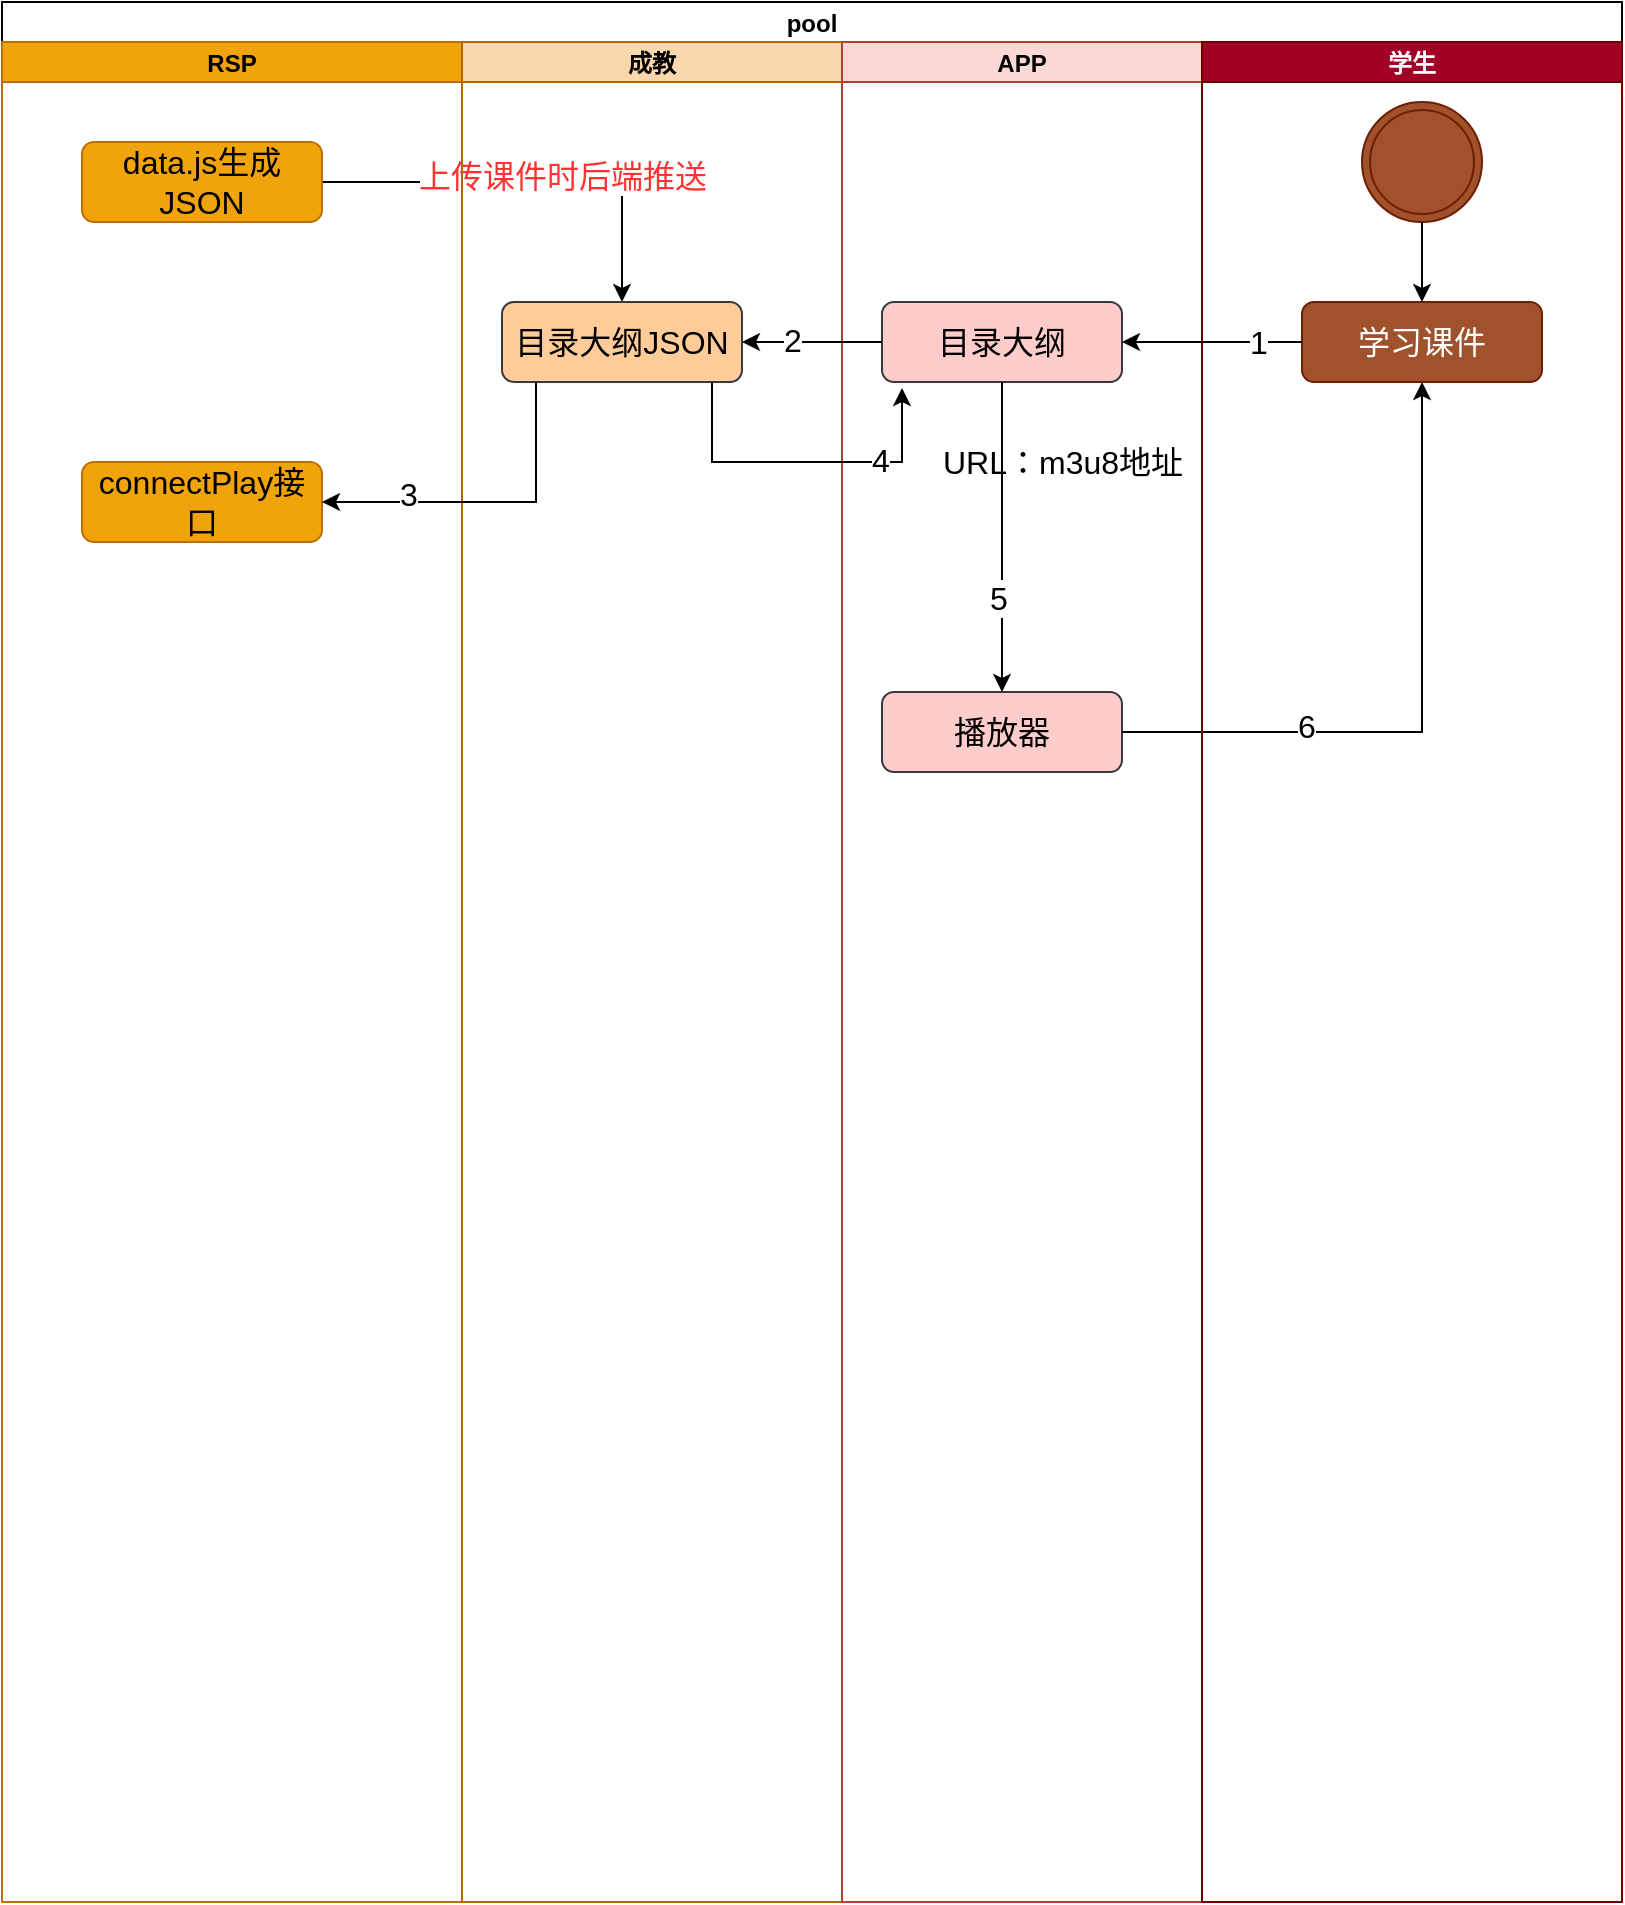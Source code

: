 <mxfile version="17.4.2" type="github" pages="2">
  <diagram id="uru9vWaJZVy2WStaJyd-" name="中心化前">
    <mxGraphModel dx="1182" dy="732" grid="1" gridSize="10" guides="1" tooltips="1" connect="1" arrows="1" fold="1" page="1" pageScale="1" pageWidth="850" pageHeight="1100" math="0" shadow="0">
      <root>
        <mxCell id="0" />
        <mxCell id="1" parent="0" />
        <mxCell id="kRNR0OF8YTdY22zpzSEZ-10" value="pool" style="swimlane;childLayout=stackLayout;resizeParent=1;resizeParentMax=0;startSize=20;" parent="1" vertex="1">
          <mxGeometry x="90" y="130" width="810" height="950" as="geometry" />
        </mxCell>
        <mxCell id="kRNR0OF8YTdY22zpzSEZ-11" value="RSP" style="swimlane;startSize=20;fillColor=#f0a30a;fontColor=#000000;strokeColor=#BD7000;" parent="kRNR0OF8YTdY22zpzSEZ-10" vertex="1">
          <mxGeometry y="20" width="230" height="930" as="geometry" />
        </mxCell>
        <mxCell id="kRNR0OF8YTdY22zpzSEZ-32" value="connectPlay接口" style="rounded=1;whiteSpace=wrap;html=1;fontSize=16;fillColor=#f0a30a;fontColor=#000000;strokeColor=#BD7000;" parent="kRNR0OF8YTdY22zpzSEZ-11" vertex="1">
          <mxGeometry x="40" y="210" width="120" height="40" as="geometry" />
        </mxCell>
        <mxCell id="O9fULcuAvFOEzsl4sqG0-2" value="" style="endArrow=classic;html=1;rounded=0;fontSize=16;fontColor=#FF3333;entryX=0.5;entryY=0;entryDx=0;entryDy=0;" edge="1" parent="kRNR0OF8YTdY22zpzSEZ-11" target="kRNR0OF8YTdY22zpzSEZ-24">
          <mxGeometry width="50" height="50" relative="1" as="geometry">
            <mxPoint x="160" y="70" as="sourcePoint" />
            <mxPoint x="210" y="20" as="targetPoint" />
            <Array as="points">
              <mxPoint x="310" y="70" />
            </Array>
          </mxGeometry>
        </mxCell>
        <mxCell id="KUBY9VWFVFdGw8IkFwU1-2" value="上传课件时后端推送" style="edgeLabel;html=1;align=center;verticalAlign=middle;resizable=0;points=[];fontSize=16;fontColor=#FF3333;" vertex="1" connectable="0" parent="O9fULcuAvFOEzsl4sqG0-2">
          <mxGeometry x="0.143" y="3" relative="1" as="geometry">
            <mxPoint as="offset" />
          </mxGeometry>
        </mxCell>
        <mxCell id="kRNR0OF8YTdY22zpzSEZ-12" value="成教" style="swimlane;startSize=20;fillColor=#fad7ac;strokeColor=#b46504;" parent="kRNR0OF8YTdY22zpzSEZ-10" vertex="1">
          <mxGeometry x="230" y="20" width="190" height="930" as="geometry" />
        </mxCell>
        <mxCell id="kRNR0OF8YTdY22zpzSEZ-24" value="目录大纲JSON" style="rounded=1;whiteSpace=wrap;html=1;fontSize=16;fillColor=#ffcc99;strokeColor=#36393d;" parent="kRNR0OF8YTdY22zpzSEZ-12" vertex="1">
          <mxGeometry x="20" y="130" width="120" height="40" as="geometry" />
        </mxCell>
        <mxCell id="kRNR0OF8YTdY22zpzSEZ-13" value="APP" style="swimlane;startSize=20;fillColor=#fad9d5;strokeColor=#ae4132;" parent="kRNR0OF8YTdY22zpzSEZ-10" vertex="1">
          <mxGeometry x="420" y="20" width="180" height="930" as="geometry">
            <mxRectangle x="230" y="20" width="30" height="680" as="alternateBounds" />
          </mxGeometry>
        </mxCell>
        <mxCell id="kRNR0OF8YTdY22zpzSEZ-22" value="目录大纲" style="rounded=1;whiteSpace=wrap;html=1;fontSize=16;fillColor=#ffcccc;strokeColor=#36393d;" parent="kRNR0OF8YTdY22zpzSEZ-13" vertex="1">
          <mxGeometry x="20" y="130" width="120" height="40" as="geometry" />
        </mxCell>
        <mxCell id="kRNR0OF8YTdY22zpzSEZ-25" value="播放器" style="rounded=1;whiteSpace=wrap;html=1;fontSize=16;fillColor=#ffcccc;strokeColor=#36393d;" parent="kRNR0OF8YTdY22zpzSEZ-13" vertex="1">
          <mxGeometry x="20" y="325" width="120" height="40" as="geometry" />
        </mxCell>
        <mxCell id="kRNR0OF8YTdY22zpzSEZ-26" value="" style="endArrow=classic;html=1;rounded=0;fontSize=16;entryX=0.5;entryY=0;entryDx=0;entryDy=0;" parent="kRNR0OF8YTdY22zpzSEZ-13" target="kRNR0OF8YTdY22zpzSEZ-25" edge="1">
          <mxGeometry width="50" height="50" relative="1" as="geometry">
            <mxPoint x="80" y="170" as="sourcePoint" />
            <mxPoint x="130" y="120" as="targetPoint" />
          </mxGeometry>
        </mxCell>
        <mxCell id="1svYh-Q59Pr18d9B5f4D-5" value="5" style="edgeLabel;html=1;align=center;verticalAlign=middle;resizable=0;points=[];fontSize=16;fontColor=#000000;" parent="kRNR0OF8YTdY22zpzSEZ-26" vertex="1" connectable="0">
          <mxGeometry x="0.394" y="-2" relative="1" as="geometry">
            <mxPoint as="offset" />
          </mxGeometry>
        </mxCell>
        <mxCell id="kRNR0OF8YTdY22zpzSEZ-27" value="URL：m3u8地址" style="text;html=1;align=center;verticalAlign=middle;resizable=0;points=[];autosize=1;strokeColor=none;fillColor=none;fontSize=16;" parent="kRNR0OF8YTdY22zpzSEZ-13" vertex="1">
          <mxGeometry x="40" y="200" width="140" height="20" as="geometry" />
        </mxCell>
        <mxCell id="kRNR0OF8YTdY22zpzSEZ-29" value="" style="endArrow=classic;html=1;rounded=0;fontSize=16;entryX=1;entryY=0.5;entryDx=0;entryDy=0;" parent="kRNR0OF8YTdY22zpzSEZ-13" target="kRNR0OF8YTdY22zpzSEZ-24" edge="1">
          <mxGeometry width="50" height="50" relative="1" as="geometry">
            <mxPoint x="20" y="150" as="sourcePoint" />
            <mxPoint x="70" y="100" as="targetPoint" />
          </mxGeometry>
        </mxCell>
        <mxCell id="1svYh-Q59Pr18d9B5f4D-2" value="2" style="edgeLabel;html=1;align=center;verticalAlign=middle;resizable=0;points=[];fontSize=16;fontColor=#000000;" parent="kRNR0OF8YTdY22zpzSEZ-29" vertex="1" connectable="0">
          <mxGeometry x="0.286" y="-1" relative="1" as="geometry">
            <mxPoint as="offset" />
          </mxGeometry>
        </mxCell>
        <mxCell id="kRNR0OF8YTdY22zpzSEZ-33" value="" style="endArrow=classic;html=1;rounded=0;fontSize=16;entryX=1;entryY=0.5;entryDx=0;entryDy=0;" parent="kRNR0OF8YTdY22zpzSEZ-10" target="kRNR0OF8YTdY22zpzSEZ-32" edge="1">
          <mxGeometry width="50" height="50" relative="1" as="geometry">
            <mxPoint x="267" y="190" as="sourcePoint" />
            <mxPoint x="370" y="240" as="targetPoint" />
            <Array as="points">
              <mxPoint x="267" y="250" />
            </Array>
          </mxGeometry>
        </mxCell>
        <mxCell id="1svYh-Q59Pr18d9B5f4D-1" value="3" style="edgeLabel;html=1;align=center;verticalAlign=middle;resizable=0;points=[];fontSize=16;fontColor=#000000;" parent="kRNR0OF8YTdY22zpzSEZ-33" vertex="1" connectable="0">
          <mxGeometry x="0.485" y="-4" relative="1" as="geometry">
            <mxPoint as="offset" />
          </mxGeometry>
        </mxCell>
        <mxCell id="kRNR0OF8YTdY22zpzSEZ-31" value="" style="endArrow=classic;html=1;rounded=0;fontSize=16;entryX=0.5;entryY=1;entryDx=0;entryDy=0;exitX=1;exitY=0.5;exitDx=0;exitDy=0;" parent="kRNR0OF8YTdY22zpzSEZ-10" source="kRNR0OF8YTdY22zpzSEZ-25" target="kRNR0OF8YTdY22zpzSEZ-21" edge="1">
          <mxGeometry width="50" height="50" relative="1" as="geometry">
            <mxPoint x="530" y="190" as="sourcePoint" />
            <mxPoint x="580" y="140" as="targetPoint" />
            <Array as="points">
              <mxPoint x="710" y="365" />
              <mxPoint x="710" y="210" />
            </Array>
          </mxGeometry>
        </mxCell>
        <mxCell id="1svYh-Q59Pr18d9B5f4D-4" value="6" style="edgeLabel;html=1;align=center;verticalAlign=middle;resizable=0;points=[];fontSize=16;fontColor=#000000;" parent="kRNR0OF8YTdY22zpzSEZ-31" vertex="1" connectable="0">
          <mxGeometry x="-0.434" y="3" relative="1" as="geometry">
            <mxPoint as="offset" />
          </mxGeometry>
        </mxCell>
        <mxCell id="kRNR0OF8YTdY22zpzSEZ-19" value="学生" style="swimlane;startSize=20;fillColor=#a20025;fontColor=#ffffff;strokeColor=#6F0000;" parent="kRNR0OF8YTdY22zpzSEZ-10" vertex="1">
          <mxGeometry x="600" y="20" width="210" height="930" as="geometry" />
        </mxCell>
        <mxCell id="kRNR0OF8YTdY22zpzSEZ-21" value="学习课件" style="rounded=1;whiteSpace=wrap;html=1;fontSize=16;fillColor=#a0522d;fontColor=#ffffff;strokeColor=#6D1F00;" parent="kRNR0OF8YTdY22zpzSEZ-19" vertex="1">
          <mxGeometry x="50" y="130" width="120" height="40" as="geometry" />
        </mxCell>
        <mxCell id="kRNR0OF8YTdY22zpzSEZ-23" value="" style="endArrow=classic;html=1;rounded=0;entryX=1;entryY=0.5;entryDx=0;entryDy=0;" parent="kRNR0OF8YTdY22zpzSEZ-19" target="kRNR0OF8YTdY22zpzSEZ-22" edge="1">
          <mxGeometry width="50" height="50" relative="1" as="geometry">
            <mxPoint x="50" y="150" as="sourcePoint" />
            <mxPoint x="100" y="100" as="targetPoint" />
          </mxGeometry>
        </mxCell>
        <mxCell id="1svYh-Q59Pr18d9B5f4D-3" value="1" style="edgeLabel;html=1;align=center;verticalAlign=middle;resizable=0;points=[];fontSize=16;fontColor=#000000;" parent="kRNR0OF8YTdY22zpzSEZ-23" vertex="1" connectable="0">
          <mxGeometry x="-0.511" relative="1" as="geometry">
            <mxPoint as="offset" />
          </mxGeometry>
        </mxCell>
        <mxCell id="sdYNH2YNu2w2Xoyuo1pE-1" value="" style="ellipse;shape=doubleEllipse;whiteSpace=wrap;html=1;aspect=fixed;fontSize=16;fillColor=#a0522d;fontColor=#ffffff;strokeColor=#6D1F00;" vertex="1" parent="kRNR0OF8YTdY22zpzSEZ-19">
          <mxGeometry x="80" y="30" width="60" height="60" as="geometry" />
        </mxCell>
        <mxCell id="sdYNH2YNu2w2Xoyuo1pE-2" value="" style="endArrow=classic;html=1;rounded=0;fontSize=16;fontColor=#FF3333;" edge="1" parent="kRNR0OF8YTdY22zpzSEZ-19" target="kRNR0OF8YTdY22zpzSEZ-21">
          <mxGeometry width="50" height="50" relative="1" as="geometry">
            <mxPoint x="110" y="90" as="sourcePoint" />
            <mxPoint x="160" y="40" as="targetPoint" />
          </mxGeometry>
        </mxCell>
        <mxCell id="kRNR0OF8YTdY22zpzSEZ-30" value="" style="endArrow=classic;html=1;rounded=0;fontSize=16;exitX=0.875;exitY=1;exitDx=0;exitDy=0;exitPerimeter=0;" parent="1" source="kRNR0OF8YTdY22zpzSEZ-24" edge="1">
          <mxGeometry width="50" height="50" relative="1" as="geometry">
            <mxPoint x="400" y="320" as="sourcePoint" />
            <mxPoint x="540" y="323" as="targetPoint" />
            <Array as="points">
              <mxPoint x="445" y="360" />
              <mxPoint x="470" y="360" />
              <mxPoint x="490" y="360" />
              <mxPoint x="540" y="360" />
            </Array>
          </mxGeometry>
        </mxCell>
        <mxCell id="1svYh-Q59Pr18d9B5f4D-6" value="4" style="edgeLabel;html=1;align=center;verticalAlign=middle;resizable=0;points=[];fontSize=16;fontColor=#000000;" parent="kRNR0OF8YTdY22zpzSEZ-30" vertex="1" connectable="0">
          <mxGeometry x="0.442" y="1" relative="1" as="geometry">
            <mxPoint as="offset" />
          </mxGeometry>
        </mxCell>
        <mxCell id="O9fULcuAvFOEzsl4sqG0-1" value="data.js生成JSON" style="rounded=1;whiteSpace=wrap;html=1;fontSize=16;fillColor=#f0a30a;strokeColor=#BD7000;fontColor=#000000;" vertex="1" parent="1">
          <mxGeometry x="130" y="200" width="120" height="40" as="geometry" />
        </mxCell>
      </root>
    </mxGraphModel>
  </diagram>
  <diagram id="giztfc1IRxYqYgYhi5p3" name="中心化后">
    <mxGraphModel dx="1182" dy="732" grid="1" gridSize="10" guides="1" tooltips="1" connect="1" arrows="1" fold="1" page="1" pageScale="1" pageWidth="850" pageHeight="1100" math="0" shadow="0">
      <root>
        <mxCell id="0" />
        <mxCell id="1" parent="0" />
        <mxCell id="Po8hCObVcjZqqMwq0fd3-1" value="pool" style="swimlane;childLayout=stackLayout;resizeParent=1;resizeParentMax=0;startSize=20;fillColor=#fad7ac;strokeColor=#b46504;" parent="1" vertex="1">
          <mxGeometry x="90" y="130" width="940" height="1461.5" as="geometry" />
        </mxCell>
        <mxCell id="Po8hCObVcjZqqMwq0fd3-2" value="RSP" style="swimlane;startSize=20;fillColor=#f0a30a;fontColor=#000000;strokeColor=#BD7000;" parent="Po8hCObVcjZqqMwq0fd3-1" vertex="1">
          <mxGeometry y="20" width="230" height="1441.5" as="geometry" />
        </mxCell>
        <mxCell id="Po8hCObVcjZqqMwq0fd3-3" value="connectPlay接口" style="rounded=1;whiteSpace=wrap;html=1;fontSize=16;fillColor=#f0a30a;strokeColor=#BD7000;fontColor=#000000;" parent="Po8hCObVcjZqqMwq0fd3-2" vertex="1">
          <mxGeometry x="40" y="210" width="120" height="40" as="geometry" />
        </mxCell>
        <mxCell id="Po8hCObVcjZqqMwq0fd3-4" value="token接口" style="rounded=1;whiteSpace=wrap;html=1;fontSize=16;fillColor=#f0a30a;strokeColor=#BD7000;fontColor=#000000;" parent="Po8hCObVcjZqqMwq0fd3-2" vertex="1">
          <mxGeometry x="40" y="290" width="120" height="40" as="geometry" />
        </mxCell>
        <mxCell id="qkWlC5fajE1eJnTLpv7a-22" value="验证接口" style="rounded=1;whiteSpace=wrap;html=1;fontSize=16;fillColor=#f0a30a;strokeColor=#BD7000;fontColor=#000000;" parent="Po8hCObVcjZqqMwq0fd3-2" vertex="1">
          <mxGeometry x="40" y="570" width="120" height="40" as="geometry" />
        </mxCell>
        <mxCell id="qkWlC5fajE1eJnTLpv7a-25" value="判断" style="rhombus;whiteSpace=wrap;html=1;fontSize=16;fillColor=#f0a30a;strokeColor=#BD7000;fontColor=#000000;" parent="Po8hCObVcjZqqMwq0fd3-2" vertex="1">
          <mxGeometry x="70" y="670" width="80" height="80" as="geometry" />
        </mxCell>
        <mxCell id="qkWlC5fajE1eJnTLpv7a-24" value="" style="endArrow=classic;html=1;rounded=0;fontSize=16;fontColor=#FF3333;exitX=0.558;exitY=1.1;exitDx=0;exitDy=0;exitPerimeter=0;" parent="Po8hCObVcjZqqMwq0fd3-2" source="qkWlC5fajE1eJnTLpv7a-22" target="qkWlC5fajE1eJnTLpv7a-25" edge="1">
          <mxGeometry width="50" height="50" relative="1" as="geometry">
            <mxPoint x="270" y="730" as="sourcePoint" />
            <mxPoint x="320" y="680" as="targetPoint" />
          </mxGeometry>
        </mxCell>
        <mxCell id="qkWlC5fajE1eJnTLpv7a-29" value="" style="endArrow=classic;html=1;rounded=0;fontSize=16;fontColor=#FF3333;entryX=0.724;entryY=1.075;entryDx=0;entryDy=0;entryPerimeter=0;" parent="Po8hCObVcjZqqMwq0fd3-2" target="Po8hCObVcjZqqMwq0fd3-12" edge="1">
          <mxGeometry width="50" height="50" relative="1" as="geometry">
            <mxPoint x="110" y="750" as="sourcePoint" />
            <mxPoint x="640" y="540" as="targetPoint" />
            <Array as="points">
              <mxPoint x="640" y="750" />
            </Array>
          </mxGeometry>
        </mxCell>
        <mxCell id="qkWlC5fajE1eJnTLpv7a-30" value="FASE" style="edgeLabel;html=1;align=center;verticalAlign=middle;resizable=0;points=[];fontSize=16;fontColor=#000000;" parent="qkWlC5fajE1eJnTLpv7a-29" vertex="1" connectable="0">
          <mxGeometry x="-0.552" y="1" relative="1" as="geometry">
            <mxPoint as="offset" />
          </mxGeometry>
        </mxCell>
        <mxCell id="qkWlC5fajE1eJnTLpv7a-31" value="URL：空的播放地址" style="edgeLabel;html=1;align=center;verticalAlign=middle;resizable=0;points=[];fontSize=16;fontColor=#000000;" parent="qkWlC5fajE1eJnTLpv7a-29" vertex="1" connectable="0">
          <mxGeometry x="-0.191" y="2" relative="1" as="geometry">
            <mxPoint as="offset" />
          </mxGeometry>
        </mxCell>
        <mxCell id="txtTSe-9MEZv2fITQQTu-24" value="9" style="edgeLabel;html=1;align=center;verticalAlign=middle;resizable=0;points=[];fontSize=16;" vertex="1" connectable="0" parent="qkWlC5fajE1eJnTLpv7a-29">
          <mxGeometry x="-0.786" y="2" relative="1" as="geometry">
            <mxPoint as="offset" />
          </mxGeometry>
        </mxCell>
        <mxCell id="txtTSe-9MEZv2fITQQTu-5" value="生成token接口" style="rounded=1;whiteSpace=wrap;html=1;fontSize=16;fillColor=#f0a30a;strokeColor=#BD7000;fontColor=#000000;" vertex="1" parent="Po8hCObVcjZqqMwq0fd3-2">
          <mxGeometry x="70" y="910" width="120" height="40" as="geometry" />
        </mxCell>
        <mxCell id="txtTSe-9MEZv2fITQQTu-11" value="data.js生成JSON" style="rounded=1;whiteSpace=wrap;html=1;fontSize=16;fillColor=#f0a30a;strokeColor=#BD7000;fontColor=#000000;" vertex="1" parent="Po8hCObVcjZqqMwq0fd3-2">
          <mxGeometry x="40" y="50" width="120" height="40" as="geometry" />
        </mxCell>
        <mxCell id="txtTSe-9MEZv2fITQQTu-12" value="" style="endArrow=classic;html=1;rounded=0;fontSize=16;entryX=0.5;entryY=0;entryDx=0;entryDy=0;" edge="1" parent="Po8hCObVcjZqqMwq0fd3-2" target="Po8hCObVcjZqqMwq0fd3-7">
          <mxGeometry width="50" height="50" relative="1" as="geometry">
            <mxPoint x="160" y="70" as="sourcePoint" />
            <mxPoint x="310" y="120" as="targetPoint" />
            <Array as="points">
              <mxPoint x="310" y="70" />
            </Array>
          </mxGeometry>
        </mxCell>
        <mxCell id="txtTSe-9MEZv2fITQQTu-13" value="&lt;font color=&quot;#ff3333&quot;&gt;上传课件时后端推送&lt;/font&gt;" style="edgeLabel;html=1;align=center;verticalAlign=middle;resizable=0;points=[];fontSize=16;" vertex="1" connectable="0" parent="txtTSe-9MEZv2fITQQTu-12">
          <mxGeometry x="-0.009" y="2" relative="1" as="geometry">
            <mxPoint as="offset" />
          </mxGeometry>
        </mxCell>
        <mxCell id="Po8hCObVcjZqqMwq0fd3-6" value="成教" style="swimlane;startSize=20;fontSize=14;fillColor=#fad7ac;strokeColor=#b46504;" parent="Po8hCObVcjZqqMwq0fd3-1" vertex="1">
          <mxGeometry x="230" y="20" width="190" height="1441.5" as="geometry" />
        </mxCell>
        <mxCell id="Po8hCObVcjZqqMwq0fd3-7" value="目录大纲JSON" style="rounded=1;whiteSpace=wrap;html=1;fontSize=16;fillColor=#fad7ac;strokeColor=#b46504;" parent="Po8hCObVcjZqqMwq0fd3-6" vertex="1">
          <mxGeometry x="20" y="130" width="120" height="40" as="geometry" />
        </mxCell>
        <mxCell id="qkWlC5fajE1eJnTLpv7a-15" value="" style="endArrow=classic;html=1;rounded=0;fontSize=16;fontColor=#FF3333;entryX=0.85;entryY=-0.075;entryDx=0;entryDy=0;entryPerimeter=0;" parent="Po8hCObVcjZqqMwq0fd3-6" target="qkWlC5fajE1eJnTLpv7a-5" edge="1">
          <mxGeometry width="50" height="50" relative="1" as="geometry">
            <mxPoint x="100" y="175" as="sourcePoint" />
            <mxPoint x="150" y="125" as="targetPoint" />
            <Array as="points">
              <mxPoint x="100" y="200" />
              <mxPoint x="350" y="200" />
              <mxPoint x="350" y="240" />
              <mxPoint x="303" y="240" />
            </Array>
          </mxGeometry>
        </mxCell>
        <mxCell id="txtTSe-9MEZv2fITQQTu-19" value="6" style="edgeLabel;html=1;align=center;verticalAlign=middle;resizable=0;points=[];fontSize=16;" vertex="1" connectable="0" parent="qkWlC5fajE1eJnTLpv7a-15">
          <mxGeometry x="-0.169" y="-1" relative="1" as="geometry">
            <mxPoint as="offset" />
          </mxGeometry>
        </mxCell>
        <mxCell id="txtTSe-9MEZv2fITQQTu-1" value="token接口" style="rounded=1;whiteSpace=wrap;html=1;fontSize=16;fillColor=#fad7ac;strokeColor=#b46504;" vertex="1" parent="Po8hCObVcjZqqMwq0fd3-6">
          <mxGeometry x="35" y="850" width="120" height="40" as="geometry" />
        </mxCell>
        <mxCell id="txtTSe-9MEZv2fITQQTu-6" value="" style="endArrow=classic;html=1;rounded=0;fontSize=16;entryX=0.5;entryY=0;entryDx=0;entryDy=0;" edge="1" parent="Po8hCObVcjZqqMwq0fd3-6" target="txtTSe-9MEZv2fITQQTu-5">
          <mxGeometry width="50" height="50" relative="1" as="geometry">
            <mxPoint x="30" y="870" as="sourcePoint" />
            <mxPoint x="-100" y="880" as="targetPoint" />
            <Array as="points">
              <mxPoint x="-100" y="870" />
            </Array>
          </mxGeometry>
        </mxCell>
        <mxCell id="txtTSe-9MEZv2fITQQTu-26" value="11" style="edgeLabel;html=1;align=center;verticalAlign=middle;resizable=0;points=[];fontSize=16;" vertex="1" connectable="0" parent="txtTSe-9MEZv2fITQQTu-6">
          <mxGeometry x="-0.071" y="2" relative="1" as="geometry">
            <mxPoint as="offset" />
          </mxGeometry>
        </mxCell>
        <mxCell id="txtTSe-9MEZv2fITQQTu-7" value="" style="endArrow=classic;html=1;rounded=0;fontSize=16;entryX=0.5;entryY=1;entryDx=0;entryDy=0;" edge="1" parent="Po8hCObVcjZqqMwq0fd3-6" target="txtTSe-9MEZv2fITQQTu-1">
          <mxGeometry width="50" height="50" relative="1" as="geometry">
            <mxPoint x="-40" y="930" as="sourcePoint" />
            <mxPoint x="10" y="880" as="targetPoint" />
            <Array as="points">
              <mxPoint x="95" y="930" />
            </Array>
          </mxGeometry>
        </mxCell>
        <mxCell id="txtTSe-9MEZv2fITQQTu-27" value="12" style="edgeLabel;html=1;align=center;verticalAlign=middle;resizable=0;points=[];fontSize=16;" vertex="1" connectable="0" parent="txtTSe-9MEZv2fITQQTu-7">
          <mxGeometry x="-0.029" y="1" relative="1" as="geometry">
            <mxPoint as="offset" />
          </mxGeometry>
        </mxCell>
        <mxCell id="Po8hCObVcjZqqMwq0fd3-17" value="" style="endArrow=classic;html=1;rounded=0;fontSize=16;entryX=1;entryY=0.5;entryDx=0;entryDy=0;" parent="Po8hCObVcjZqqMwq0fd3-1" target="Po8hCObVcjZqqMwq0fd3-3" edge="1">
          <mxGeometry width="50" height="50" relative="1" as="geometry">
            <mxPoint x="267" y="190" as="sourcePoint" />
            <mxPoint x="370" y="240" as="targetPoint" />
            <Array as="points">
              <mxPoint x="267" y="250" />
            </Array>
          </mxGeometry>
        </mxCell>
        <mxCell id="txtTSe-9MEZv2fITQQTu-16" value="3" style="edgeLabel;html=1;align=center;verticalAlign=middle;resizable=0;points=[];fontSize=16;" vertex="1" connectable="0" parent="Po8hCObVcjZqqMwq0fd3-17">
          <mxGeometry x="0.533" relative="1" as="geometry">
            <mxPoint as="offset" />
          </mxGeometry>
        </mxCell>
        <mxCell id="Po8hCObVcjZqqMwq0fd3-18" value="" style="endArrow=classic;html=1;rounded=0;fontSize=16;exitX=0.25;exitY=1;exitDx=0;exitDy=0;entryX=1;entryY=0.5;entryDx=0;entryDy=0;" parent="Po8hCObVcjZqqMwq0fd3-1" source="Po8hCObVcjZqqMwq0fd3-7" target="Po8hCObVcjZqqMwq0fd3-4" edge="1">
          <mxGeometry width="50" height="50" relative="1" as="geometry">
            <mxPoint x="300" y="330" as="sourcePoint" />
            <mxPoint x="350" y="280" as="targetPoint" />
            <Array as="points">
              <mxPoint x="280" y="330" />
            </Array>
          </mxGeometry>
        </mxCell>
        <mxCell id="txtTSe-9MEZv2fITQQTu-17" value="4" style="edgeLabel;html=1;align=center;verticalAlign=middle;resizable=0;points=[];fontSize=16;" vertex="1" connectable="0" parent="Po8hCObVcjZqqMwq0fd3-18">
          <mxGeometry x="0.677" y="1" relative="1" as="geometry">
            <mxPoint as="offset" />
          </mxGeometry>
        </mxCell>
        <mxCell id="Po8hCObVcjZqqMwq0fd3-10" value="APP" style="swimlane;startSize=20;fillColor=#fad9d5;strokeColor=#FF3333;" parent="Po8hCObVcjZqqMwq0fd3-1" vertex="1">
          <mxGeometry x="420" y="20" width="310" height="1441.5" as="geometry">
            <mxRectangle x="230" y="20" width="30" height="680" as="alternateBounds" />
          </mxGeometry>
        </mxCell>
        <mxCell id="Po8hCObVcjZqqMwq0fd3-11" value="目录大纲" style="rounded=1;whiteSpace=wrap;html=1;fontSize=16;fillColor=#fad9d5;strokeColor=#ae4132;" parent="Po8hCObVcjZqqMwq0fd3-10" vertex="1">
          <mxGeometry x="170" y="290" width="120" height="40" as="geometry" />
        </mxCell>
        <mxCell id="Po8hCObVcjZqqMwq0fd3-12" value="播放器" style="rounded=1;whiteSpace=wrap;html=1;fontSize=16;fillColor=#fad9d5;strokeColor=#ae4132;" parent="Po8hCObVcjZqqMwq0fd3-10" vertex="1">
          <mxGeometry x="10" y="490" width="290" height="40" as="geometry" />
        </mxCell>
        <mxCell id="qkWlC5fajE1eJnTLpv7a-5" value="token" style="rounded=1;whiteSpace=wrap;html=1;fontSize=16;fillColor=#fad9d5;strokeColor=#ae4132;" parent="Po8hCObVcjZqqMwq0fd3-10" vertex="1">
          <mxGeometry x="9" y="290" width="120" height="40" as="geometry" />
        </mxCell>
        <mxCell id="qkWlC5fajE1eJnTLpv7a-16" value="" style="endArrow=classic;html=1;rounded=0;fontSize=16;fontColor=#FF3333;entryX=0.25;entryY=0;entryDx=0;entryDy=0;" parent="Po8hCObVcjZqqMwq0fd3-10" target="Po8hCObVcjZqqMwq0fd3-11" edge="1">
          <mxGeometry width="50" height="50" relative="1" as="geometry">
            <mxPoint x="160" y="240" as="sourcePoint" />
            <mxPoint x="200" y="280" as="targetPoint" />
            <Array as="points">
              <mxPoint x="160" y="240" />
              <mxPoint x="200" y="240" />
            </Array>
          </mxGeometry>
        </mxCell>
        <mxCell id="qkWlC5fajE1eJnTLpv7a-17" value="" style="endArrow=classic;html=1;rounded=0;fontSize=16;fontColor=#FF3333;" parent="Po8hCObVcjZqqMwq0fd3-10" edge="1">
          <mxGeometry width="50" height="50" relative="1" as="geometry">
            <mxPoint x="90" y="330" as="sourcePoint" />
            <mxPoint x="150" y="490" as="targetPoint" />
            <Array as="points">
              <mxPoint x="90" y="440" />
              <mxPoint x="150" y="440" />
            </Array>
          </mxGeometry>
        </mxCell>
        <mxCell id="qkWlC5fajE1eJnTLpv7a-19" value="token" style="edgeLabel;html=1;align=center;verticalAlign=middle;resizable=0;points=[];fontSize=16;fontColor=#000000;" parent="qkWlC5fajE1eJnTLpv7a-17" vertex="1" connectable="0">
          <mxGeometry x="-0.618" y="-3" relative="1" as="geometry">
            <mxPoint as="offset" />
          </mxGeometry>
        </mxCell>
        <mxCell id="qkWlC5fajE1eJnTLpv7a-18" value="" style="endArrow=classic;html=1;rounded=0;fontSize=16;fontColor=#FF3333;exitX=0.5;exitY=1;exitDx=0;exitDy=0;" parent="Po8hCObVcjZqqMwq0fd3-10" source="Po8hCObVcjZqqMwq0fd3-11" edge="1">
          <mxGeometry width="50" height="50" relative="1" as="geometry">
            <mxPoint x="220" y="425" as="sourcePoint" />
            <mxPoint x="150" y="490" as="targetPoint" />
            <Array as="points">
              <mxPoint x="230" y="440" />
              <mxPoint x="150" y="440" />
            </Array>
          </mxGeometry>
        </mxCell>
        <mxCell id="qkWlC5fajE1eJnTLpv7a-21" value="URL：虚拟的m3u8" style="edgeLabel;html=1;align=center;verticalAlign=middle;resizable=0;points=[];fontSize=16;fontColor=#000000;" parent="qkWlC5fajE1eJnTLpv7a-18" vertex="1" connectable="0">
          <mxGeometry x="-0.708" y="-2" relative="1" as="geometry">
            <mxPoint as="offset" />
          </mxGeometry>
        </mxCell>
        <mxCell id="qkWlC5fajE1eJnTLpv7a-23" value="" style="endArrow=classic;html=1;rounded=0;fontSize=16;fontColor=#FF3333;entryX=1;entryY=0.5;entryDx=0;entryDy=0;" parent="Po8hCObVcjZqqMwq0fd3-10" target="qkWlC5fajE1eJnTLpv7a-22" edge="1">
          <mxGeometry width="50" height="50" relative="1" as="geometry">
            <mxPoint x="150" y="530" as="sourcePoint" />
            <mxPoint x="200" y="480" as="targetPoint" />
            <Array as="points">
              <mxPoint x="150" y="590" />
            </Array>
          </mxGeometry>
        </mxCell>
        <mxCell id="txtTSe-9MEZv2fITQQTu-22" value="8" style="edgeLabel;html=1;align=center;verticalAlign=middle;resizable=0;points=[];fontSize=16;" vertex="1" connectable="0" parent="qkWlC5fajE1eJnTLpv7a-23">
          <mxGeometry x="0.234" relative="1" as="geometry">
            <mxPoint as="offset" />
          </mxGeometry>
        </mxCell>
        <mxCell id="txtTSe-9MEZv2fITQQTu-2" value="" style="endArrow=classic;html=1;rounded=0;entryX=1;entryY=0.5;entryDx=0;entryDy=0;fontSize=16;" edge="1" parent="Po8hCObVcjZqqMwq0fd3-10" target="txtTSe-9MEZv2fITQQTu-1">
          <mxGeometry width="50" height="50" relative="1" as="geometry">
            <mxPoint x="260" y="530" as="sourcePoint" />
            <mxPoint x="310" y="480" as="targetPoint" />
            <Array as="points">
              <mxPoint x="260" y="870" />
            </Array>
          </mxGeometry>
        </mxCell>
        <mxCell id="txtTSe-9MEZv2fITQQTu-4" value="token过期" style="edgeLabel;html=1;align=center;verticalAlign=middle;resizable=0;points=[];fontSize=16;" vertex="1" connectable="0" parent="txtTSe-9MEZv2fITQQTu-2">
          <mxGeometry x="0.729" y="-1" relative="1" as="geometry">
            <mxPoint as="offset" />
          </mxGeometry>
        </mxCell>
        <mxCell id="txtTSe-9MEZv2fITQQTu-25" value="10" style="edgeLabel;html=1;align=center;verticalAlign=middle;resizable=0;points=[];fontSize=16;" vertex="1" connectable="0" parent="txtTSe-9MEZv2fITQQTu-2">
          <mxGeometry x="0.386" y="-2" relative="1" as="geometry">
            <mxPoint as="offset" />
          </mxGeometry>
        </mxCell>
        <mxCell id="txtTSe-9MEZv2fITQQTu-21" value="7" style="text;html=1;strokeColor=none;fillColor=none;align=center;verticalAlign=middle;whiteSpace=wrap;rounded=0;fontSize=16;" vertex="1" parent="Po8hCObVcjZqqMwq0fd3-10">
          <mxGeometry x="140" y="450" width="60" height="30" as="geometry" />
        </mxCell>
        <mxCell id="Po8hCObVcjZqqMwq0fd3-20" value="学生" style="swimlane;startSize=20;fillColor=#a0522d;fontColor=#ffffff;strokeColor=#6D1F00;" parent="Po8hCObVcjZqqMwq0fd3-1" vertex="1">
          <mxGeometry x="730" y="20" width="210" height="1441.5" as="geometry" />
        </mxCell>
        <mxCell id="Po8hCObVcjZqqMwq0fd3-21" value="学习课件" style="rounded=1;whiteSpace=wrap;html=1;fontSize=16;fillColor=#a0522d;fontColor=#ffffff;strokeColor=#6D1F00;" parent="Po8hCObVcjZqqMwq0fd3-20" vertex="1">
          <mxGeometry x="60" y="170" width="120" height="40" as="geometry" />
        </mxCell>
        <mxCell id="qkWlC5fajE1eJnTLpv7a-13" value="" style="endArrow=classic;html=1;rounded=0;fontSize=16;fontColor=#FF3333;entryX=0.75;entryY=0;entryDx=0;entryDy=0;" parent="Po8hCObVcjZqqMwq0fd3-20" target="Po8hCObVcjZqqMwq0fd3-11" edge="1">
          <mxGeometry width="50" height="50" relative="1" as="geometry">
            <mxPoint x="60" y="190" as="sourcePoint" />
            <mxPoint x="110" y="140" as="targetPoint" />
            <Array as="points">
              <mxPoint x="-50" y="190" />
            </Array>
          </mxGeometry>
        </mxCell>
        <mxCell id="txtTSe-9MEZv2fITQQTu-14" value="1" style="edgeLabel;html=1;align=center;verticalAlign=middle;resizable=0;points=[];fontSize=16;" vertex="1" connectable="0" parent="qkWlC5fajE1eJnTLpv7a-13">
          <mxGeometry x="-0.143" y="-1" relative="1" as="geometry">
            <mxPoint as="offset" />
          </mxGeometry>
        </mxCell>
        <mxCell id="qkWlC5fajE1eJnTLpv7a-14" value="" style="endArrow=classic;html=1;rounded=0;fontSize=16;fontColor=#FF3333;entryX=1;entryY=0.5;entryDx=0;entryDy=0;" parent="Po8hCObVcjZqqMwq0fd3-20" target="Po8hCObVcjZqqMwq0fd3-7" edge="1">
          <mxGeometry width="50" height="50" relative="1" as="geometry">
            <mxPoint x="-80" y="290" as="sourcePoint" />
            <mxPoint x="-420" y="120" as="targetPoint" />
            <Array as="points">
              <mxPoint x="-80" y="150" />
            </Array>
          </mxGeometry>
        </mxCell>
        <mxCell id="txtTSe-9MEZv2fITQQTu-15" value="2" style="edgeLabel;html=1;align=center;verticalAlign=middle;resizable=0;points=[];fontSize=16;" vertex="1" connectable="0" parent="qkWlC5fajE1eJnTLpv7a-14">
          <mxGeometry x="0.133" y="-2" relative="1" as="geometry">
            <mxPoint as="offset" />
          </mxGeometry>
        </mxCell>
        <mxCell id="txtTSe-9MEZv2fITQQTu-29" value="" style="ellipse;shape=doubleEllipse;whiteSpace=wrap;html=1;aspect=fixed;fontSize=16;fillColor=#a0522d;fontColor=#ffffff;strokeColor=#6D1F00;" vertex="1" parent="Po8hCObVcjZqqMwq0fd3-20">
          <mxGeometry x="90" y="30" width="60" height="60" as="geometry" />
        </mxCell>
        <mxCell id="txtTSe-9MEZv2fITQQTu-30" value="" style="endArrow=classic;html=1;rounded=0;fontSize=16;entryX=0.5;entryY=0;entryDx=0;entryDy=0;" edge="1" parent="Po8hCObVcjZqqMwq0fd3-20" target="Po8hCObVcjZqqMwq0fd3-21">
          <mxGeometry width="50" height="50" relative="1" as="geometry">
            <mxPoint x="120" y="90" as="sourcePoint" />
            <mxPoint x="170" y="40" as="targetPoint" />
          </mxGeometry>
        </mxCell>
        <mxCell id="Po8hCObVcjZqqMwq0fd3-25" value="" style="endArrow=classic;html=1;rounded=0;fontSize=16;fontColor=#FF3333;exitX=0.75;exitY=1;exitDx=0;exitDy=0;entryX=0.358;entryY=1.025;entryDx=0;entryDy=0;entryPerimeter=0;" parent="Po8hCObVcjZqqMwq0fd3-1" source="Po8hCObVcjZqqMwq0fd3-4" target="Po8hCObVcjZqqMwq0fd3-7" edge="1">
          <mxGeometry width="50" height="50" relative="1" as="geometry">
            <mxPoint x="310" y="280" as="sourcePoint" />
            <mxPoint x="360" y="230" as="targetPoint" />
            <Array as="points">
              <mxPoint x="130" y="390" />
              <mxPoint x="293" y="390" />
            </Array>
          </mxGeometry>
        </mxCell>
        <mxCell id="txtTSe-9MEZv2fITQQTu-18" value="5" style="edgeLabel;html=1;align=center;verticalAlign=middle;resizable=0;points=[];fontSize=16;" vertex="1" connectable="0" parent="Po8hCObVcjZqqMwq0fd3-25">
          <mxGeometry x="-0.463" y="3" relative="1" as="geometry">
            <mxPoint as="offset" />
          </mxGeometry>
        </mxCell>
        <mxCell id="qkWlC5fajE1eJnTLpv7a-26" value="" style="endArrow=classic;html=1;rounded=0;fontSize=16;fontColor=#FF3333;entryX=0.669;entryY=1.075;entryDx=0;entryDy=0;entryPerimeter=0;exitX=1;exitY=0.5;exitDx=0;exitDy=0;" parent="Po8hCObVcjZqqMwq0fd3-1" source="qkWlC5fajE1eJnTLpv7a-25" target="Po8hCObVcjZqqMwq0fd3-12" edge="1">
          <mxGeometry width="50" height="50" relative="1" as="geometry">
            <mxPoint x="140" y="740" as="sourcePoint" />
            <mxPoint x="190" y="690" as="targetPoint" />
            <Array as="points">
              <mxPoint x="624" y="730" />
            </Array>
          </mxGeometry>
        </mxCell>
        <mxCell id="qkWlC5fajE1eJnTLpv7a-27" value="TRUE" style="edgeLabel;html=1;align=center;verticalAlign=middle;resizable=0;points=[];fontSize=16;fontColor=#000000;" parent="qkWlC5fajE1eJnTLpv7a-26" vertex="1" connectable="0">
          <mxGeometry x="-0.591" y="-1" relative="1" as="geometry">
            <mxPoint as="offset" />
          </mxGeometry>
        </mxCell>
        <mxCell id="qkWlC5fajE1eJnTLpv7a-28" value="URL：可以播放的TS地址" style="edgeLabel;html=1;align=center;verticalAlign=middle;resizable=0;points=[];fontSize=16;fontColor=#000000;" parent="qkWlC5fajE1eJnTLpv7a-26" vertex="1" connectable="0">
          <mxGeometry x="-0.005" y="2" relative="1" as="geometry">
            <mxPoint as="offset" />
          </mxGeometry>
        </mxCell>
        <mxCell id="txtTSe-9MEZv2fITQQTu-23" value="9" style="edgeLabel;html=1;align=center;verticalAlign=middle;resizable=0;points=[];fontSize=16;" vertex="1" connectable="0" parent="qkWlC5fajE1eJnTLpv7a-26">
          <mxGeometry x="-0.806" y="4" relative="1" as="geometry">
            <mxPoint as="offset" />
          </mxGeometry>
        </mxCell>
        <mxCell id="txtTSe-9MEZv2fITQQTu-8" value="" style="endArrow=classic;html=1;rounded=0;fontSize=16;entryX=0.928;entryY=1.05;entryDx=0;entryDy=0;entryPerimeter=0;" edge="1" parent="Po8hCObVcjZqqMwq0fd3-1" target="Po8hCObVcjZqqMwq0fd3-12">
          <mxGeometry width="50" height="50" relative="1" as="geometry">
            <mxPoint x="350" y="910" as="sourcePoint" />
            <mxPoint x="400" y="870" as="targetPoint" />
            <Array as="points">
              <mxPoint x="350" y="950" />
              <mxPoint x="699" y="950" />
            </Array>
          </mxGeometry>
        </mxCell>
        <mxCell id="txtTSe-9MEZv2fITQQTu-28" value="13" style="edgeLabel;html=1;align=center;verticalAlign=middle;resizable=0;points=[];fontSize=16;" vertex="1" connectable="0" parent="txtTSe-9MEZv2fITQQTu-8">
          <mxGeometry x="-0.215" y="2" relative="1" as="geometry">
            <mxPoint as="offset" />
          </mxGeometry>
        </mxCell>
        <mxCell id="txtTSe-9MEZv2fITQQTu-31" value="&lt;div&gt;&lt;font color=&quot;#ff3333&quot;&gt;&amp;lt;1.&amp;gt;在4步骤中需要成教请求RSP生成Token，在步骤5RSP把token返回给成教；在步骤6成教把token和目录大纲返回给App；&lt;/font&gt;&lt;/div&gt;&lt;div&gt;&lt;font color=&quot;#ff3333&quot;&gt;&amp;lt;2.&amp;gt;在步骤8需要携带的参数&lt;/font&gt;&lt;/div&gt;&lt;div&gt;&lt;span style=&quot;color: rgb(255 , 51 , 51)&quot;&gt;videoKey:存储视频的Key(有RSP在目录大纲中的m3u8的URL地址携带)&lt;/span&gt;&lt;/div&gt;&lt;div&gt;&lt;font color=&quot;#ff3333&quot;&gt;token:成教返回给APP&lt;/font&gt;&lt;/div&gt;&lt;div&gt;&lt;font color=&quot;#ff3333&quot;&gt;centerId:会话ID(由APP点击章节时产生的32位的UUID，并且在同步时长时同步给成教)&lt;/font&gt;&lt;/div&gt;&lt;div&gt;&lt;font color=&quot;#ff3333&quot;&gt;userName:用户名&lt;/font&gt;&lt;/div&gt;&lt;div&gt;&lt;font color=&quot;#ff3333&quot;&gt;teachingVersion:教学版本&lt;/font&gt;&lt;/div&gt;&lt;div&gt;&lt;font color=&quot;#ff3333&quot;&gt;orgCode:使用课件的院校code&lt;/font&gt;&lt;/div&gt;&lt;div&gt;&lt;font color=&quot;#ff3333&quot;&gt;courseCode:课程编码&lt;/font&gt;&lt;/div&gt;&lt;div&gt;&lt;font color=&quot;#ff3333&quot;&gt;videoId:学习当前章节的视频ID&lt;/font&gt;&lt;/div&gt;&lt;div&gt;&lt;font color=&quot;#ff3333&quot;&gt;userId:用户ID&lt;br&gt;&lt;/font&gt;&lt;/div&gt;" style="text;html=1;strokeColor=none;fillColor=none;align=left;verticalAlign=middle;whiteSpace=wrap;rounded=0;fontSize=16;" vertex="1" parent="1">
          <mxGeometry x="260" y="1250" width="300" height="110" as="geometry" />
        </mxCell>
      </root>
    </mxGraphModel>
  </diagram>
</mxfile>
